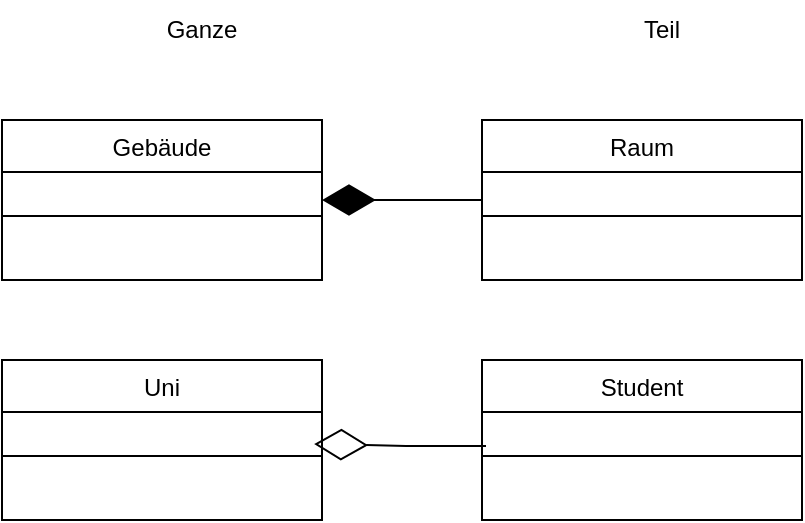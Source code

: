 <mxfile version="17.2.4" type="device"><diagram id="GWvZXGz4FSmIrkOVUbds" name="Seite-1"><mxGraphModel dx="1102" dy="865" grid="1" gridSize="10" guides="1" tooltips="1" connect="1" arrows="1" fold="1" page="1" pageScale="1" pageWidth="827" pageHeight="1169" math="0" shadow="0"><root><mxCell id="0"/><mxCell id="1" parent="0"/><mxCell id="TXpgZaYQ-17KkLknn9Ts-1" value="Gebäude" style="swimlane;fontStyle=0;align=center;verticalAlign=top;childLayout=stackLayout;horizontal=1;startSize=26;horizontalStack=0;resizeParent=1;resizeLast=0;collapsible=1;marginBottom=0;rounded=0;shadow=0;strokeWidth=1;" vertex="1" parent="1"><mxGeometry x="14" y="190" width="160" height="80" as="geometry"><mxRectangle x="130" y="380" width="160" height="26" as="alternateBounds"/></mxGeometry></mxCell><mxCell id="TXpgZaYQ-17KkLknn9Ts-2" value="" style="line;html=1;strokeWidth=1;align=left;verticalAlign=middle;spacingTop=-1;spacingLeft=3;spacingRight=3;rotatable=0;labelPosition=right;points=[];portConstraint=eastwest;" vertex="1" parent="TXpgZaYQ-17KkLknn9Ts-1"><mxGeometry y="26" width="160" height="44" as="geometry"/></mxCell><mxCell id="TXpgZaYQ-17KkLknn9Ts-3" value="Raum" style="swimlane;fontStyle=0;align=center;verticalAlign=top;childLayout=stackLayout;horizontal=1;startSize=26;horizontalStack=0;resizeParent=1;resizeLast=0;collapsible=1;marginBottom=0;rounded=0;shadow=0;strokeWidth=1;" vertex="1" parent="1"><mxGeometry x="254" y="190" width="160" height="80" as="geometry"><mxRectangle x="130" y="380" width="160" height="26" as="alternateBounds"/></mxGeometry></mxCell><mxCell id="TXpgZaYQ-17KkLknn9Ts-4" value="" style="line;html=1;strokeWidth=1;align=left;verticalAlign=middle;spacingTop=-1;spacingLeft=3;spacingRight=3;rotatable=0;labelPosition=right;points=[];portConstraint=eastwest;" vertex="1" parent="TXpgZaYQ-17KkLknn9Ts-3"><mxGeometry y="26" width="160" height="44" as="geometry"/></mxCell><mxCell id="TXpgZaYQ-17KkLknn9Ts-5" value="Uni" style="swimlane;fontStyle=0;align=center;verticalAlign=top;childLayout=stackLayout;horizontal=1;startSize=26;horizontalStack=0;resizeParent=1;resizeLast=0;collapsible=1;marginBottom=0;rounded=0;shadow=0;strokeWidth=1;" vertex="1" parent="1"><mxGeometry x="14" y="310" width="160" height="80" as="geometry"><mxRectangle x="130" y="380" width="160" height="26" as="alternateBounds"/></mxGeometry></mxCell><mxCell id="TXpgZaYQ-17KkLknn9Ts-6" value="" style="line;html=1;strokeWidth=1;align=left;verticalAlign=middle;spacingTop=-1;spacingLeft=3;spacingRight=3;rotatable=0;labelPosition=right;points=[];portConstraint=eastwest;" vertex="1" parent="TXpgZaYQ-17KkLknn9Ts-5"><mxGeometry y="26" width="160" height="44" as="geometry"/></mxCell><mxCell id="TXpgZaYQ-17KkLknn9Ts-7" value="Student" style="swimlane;fontStyle=0;align=center;verticalAlign=top;childLayout=stackLayout;horizontal=1;startSize=26;horizontalStack=0;resizeParent=1;resizeLast=0;collapsible=1;marginBottom=0;rounded=0;shadow=0;strokeWidth=1;" vertex="1" parent="1"><mxGeometry x="254" y="310" width="160" height="80" as="geometry"><mxRectangle x="130" y="380" width="160" height="26" as="alternateBounds"/></mxGeometry></mxCell><mxCell id="TXpgZaYQ-17KkLknn9Ts-8" value="" style="line;html=1;strokeWidth=1;align=left;verticalAlign=middle;spacingTop=-1;spacingLeft=3;spacingRight=3;rotatable=0;labelPosition=right;points=[];portConstraint=eastwest;" vertex="1" parent="TXpgZaYQ-17KkLknn9Ts-7"><mxGeometry y="26" width="160" height="44" as="geometry"/></mxCell><mxCell id="TXpgZaYQ-17KkLknn9Ts-9" value="Ganze" style="text;html=1;strokeColor=none;fillColor=none;align=center;verticalAlign=middle;whiteSpace=wrap;rounded=0;" vertex="1" parent="1"><mxGeometry x="84" y="130" width="60" height="30" as="geometry"/></mxCell><mxCell id="TXpgZaYQ-17KkLknn9Ts-10" value="Teil" style="text;html=1;strokeColor=none;fillColor=none;align=center;verticalAlign=middle;whiteSpace=wrap;rounded=0;" vertex="1" parent="1"><mxGeometry x="314" y="130" width="60" height="30" as="geometry"/></mxCell><mxCell id="TXpgZaYQ-17KkLknn9Ts-11" value="" style="endArrow=diamondThin;endFill=1;endSize=24;html=1;rounded=0;entryX=1;entryY=0.5;entryDx=0;entryDy=0;exitX=0;exitY=0.5;exitDx=0;exitDy=0;" edge="1" parent="1" source="TXpgZaYQ-17KkLknn9Ts-3" target="TXpgZaYQ-17KkLknn9Ts-1"><mxGeometry width="160" relative="1" as="geometry"><mxPoint x="134" y="110" as="sourcePoint"/><mxPoint x="294" y="110" as="targetPoint"/></mxGeometry></mxCell><mxCell id="TXpgZaYQ-17KkLknn9Ts-12" value="" style="endArrow=diamondThin;endFill=0;endSize=24;html=1;rounded=0;entryX=0.963;entryY=0.477;entryDx=0;entryDy=0;entryPerimeter=0;" edge="1" parent="1"><mxGeometry width="160" relative="1" as="geometry"><mxPoint x="256" y="353" as="sourcePoint"/><mxPoint x="170.08" y="351.988" as="targetPoint"/><Array as="points"><mxPoint x="216" y="353"/></Array></mxGeometry></mxCell></root></mxGraphModel></diagram></mxfile>